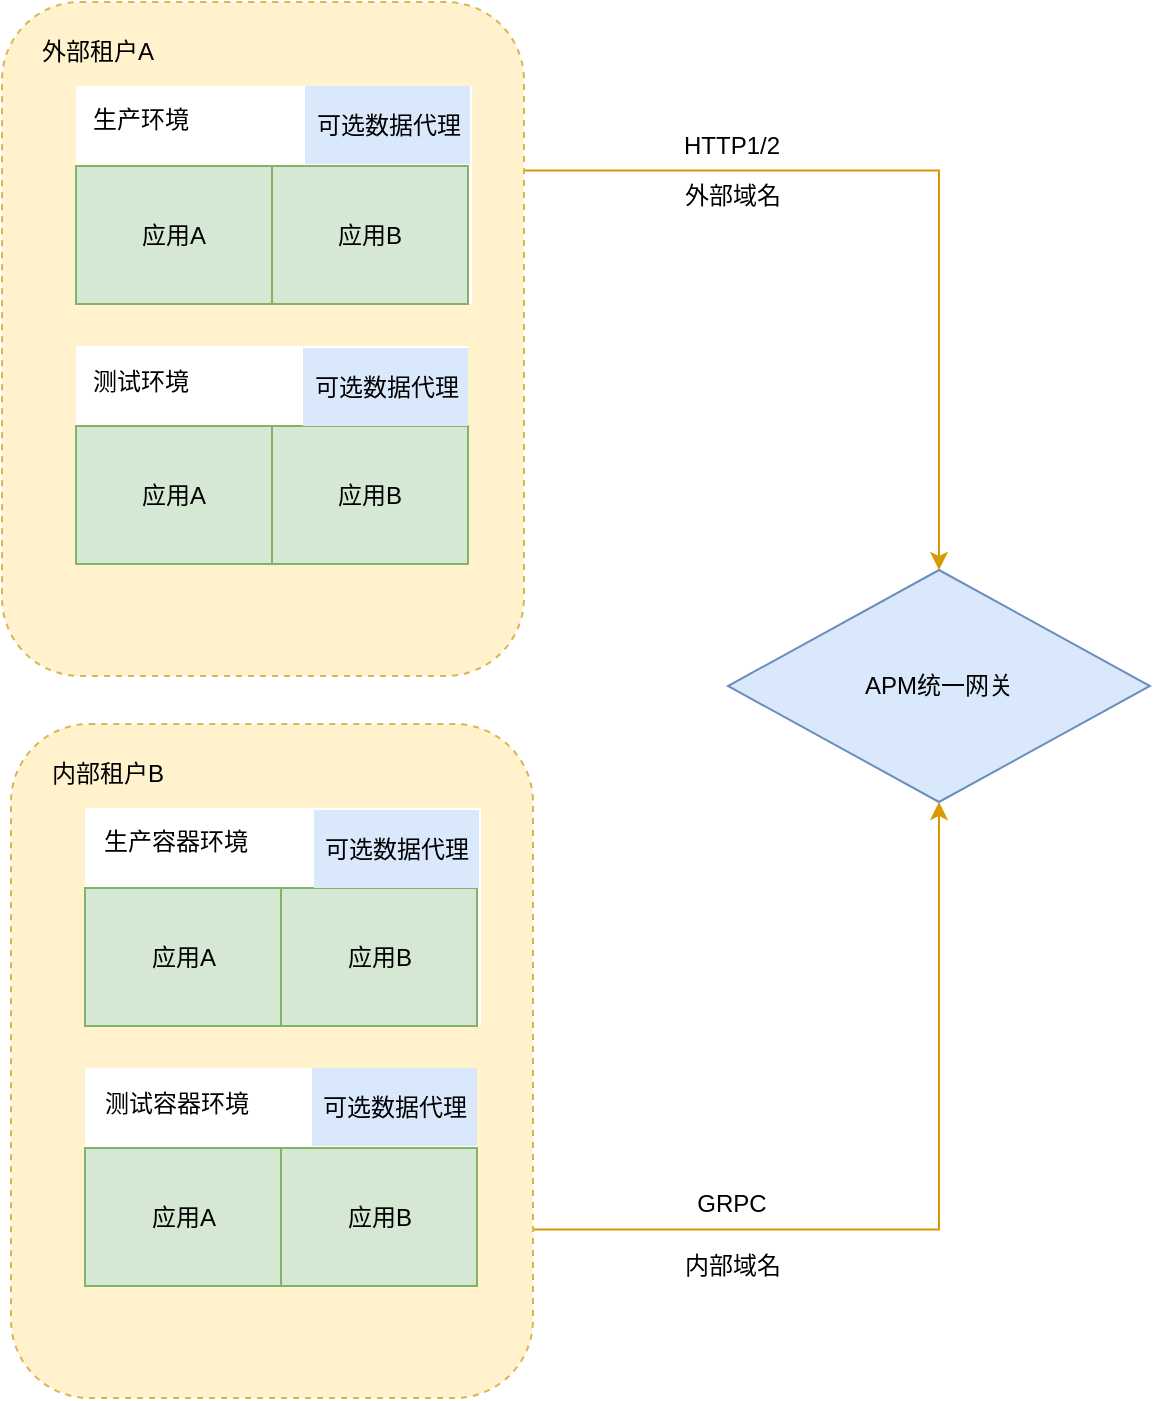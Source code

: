 <mxfile version="13.3.5" type="github">
  <diagram id="0NrC6wvXmRoMXOQYG1yM" name="Page-1">
    <mxGraphModel dx="1113" dy="779" grid="0" gridSize="10" guides="1" tooltips="1" connect="1" arrows="1" fold="1" page="1" pageScale="1" pageWidth="1169" pageHeight="1654" math="0" shadow="0">
      <root>
        <mxCell id="0" />
        <mxCell id="1" parent="0" />
        <mxCell id="763AEhenTR3sJmNBmj91-24" style="edgeStyle=orthogonalEdgeStyle;rounded=0;orthogonalLoop=1;jettySize=auto;html=1;exitX=1;exitY=0.25;exitDx=0;exitDy=0;entryX=0.5;entryY=0;entryDx=0;entryDy=0;fillColor=#ffe6cc;strokeColor=#d79b00;" edge="1" parent="1" source="763AEhenTR3sJmNBmj91-1" target="763AEhenTR3sJmNBmj91-23">
          <mxGeometry relative="1" as="geometry" />
        </mxCell>
        <mxCell id="763AEhenTR3sJmNBmj91-1" value="" style="rounded=1;whiteSpace=wrap;html=1;dashed=1;fillColor=#fff2cc;strokeColor=#d6b656;" vertex="1" parent="1">
          <mxGeometry x="119" y="319" width="261" height="337" as="geometry" />
        </mxCell>
        <mxCell id="763AEhenTR3sJmNBmj91-3" value="外部租户A" style="text;html=1;strokeColor=none;fillColor=none;align=center;verticalAlign=middle;whiteSpace=wrap;rounded=0;dashed=1;" vertex="1" parent="1">
          <mxGeometry x="136" y="334" width="62" height="20" as="geometry" />
        </mxCell>
        <mxCell id="763AEhenTR3sJmNBmj91-4" value="" style="rounded=0;whiteSpace=wrap;html=1;dashed=1;strokeColor=none;" vertex="1" parent="1">
          <mxGeometry x="156" y="361" width="198" height="109" as="geometry" />
        </mxCell>
        <mxCell id="763AEhenTR3sJmNBmj91-5" value="生产环境" style="text;html=1;strokeColor=none;fillColor=none;align=center;verticalAlign=middle;whiteSpace=wrap;rounded=0;dashed=1;" vertex="1" parent="1">
          <mxGeometry x="162" y="368" width="53" height="20" as="geometry" />
        </mxCell>
        <mxCell id="763AEhenTR3sJmNBmj91-6" value="" style="rounded=0;whiteSpace=wrap;html=1;dashed=1;strokeColor=none;" vertex="1" parent="1">
          <mxGeometry x="156" y="491" width="196" height="109" as="geometry" />
        </mxCell>
        <mxCell id="763AEhenTR3sJmNBmj91-7" value="测试环境" style="text;html=1;strokeColor=none;fillColor=none;align=center;verticalAlign=middle;whiteSpace=wrap;rounded=0;dashed=1;" vertex="1" parent="1">
          <mxGeometry x="162" y="499" width="53" height="20" as="geometry" />
        </mxCell>
        <mxCell id="763AEhenTR3sJmNBmj91-8" value="应用A" style="rounded=0;whiteSpace=wrap;html=1;fillColor=#d5e8d4;strokeColor=#82b366;" vertex="1" parent="1">
          <mxGeometry x="156" y="401" width="98" height="69" as="geometry" />
        </mxCell>
        <mxCell id="763AEhenTR3sJmNBmj91-10" value="应用B" style="rounded=0;whiteSpace=wrap;html=1;fillColor=#d5e8d4;strokeColor=#82b366;" vertex="1" parent="1">
          <mxGeometry x="254" y="401" width="98" height="69" as="geometry" />
        </mxCell>
        <mxCell id="763AEhenTR3sJmNBmj91-11" value="应用A" style="rounded=0;whiteSpace=wrap;html=1;fillColor=#d5e8d4;strokeColor=#82b366;" vertex="1" parent="1">
          <mxGeometry x="156" y="531" width="98" height="69" as="geometry" />
        </mxCell>
        <mxCell id="763AEhenTR3sJmNBmj91-12" value="应用B" style="rounded=0;whiteSpace=wrap;html=1;fillColor=#d5e8d4;strokeColor=#82b366;" vertex="1" parent="1">
          <mxGeometry x="254" y="531" width="98" height="69" as="geometry" />
        </mxCell>
        <mxCell id="763AEhenTR3sJmNBmj91-25" style="edgeStyle=orthogonalEdgeStyle;rounded=0;orthogonalLoop=1;jettySize=auto;html=1;exitX=1;exitY=0.75;exitDx=0;exitDy=0;entryX=0.5;entryY=1;entryDx=0;entryDy=0;fillColor=#ffe6cc;strokeColor=#d79b00;" edge="1" parent="1" source="763AEhenTR3sJmNBmj91-13" target="763AEhenTR3sJmNBmj91-23">
          <mxGeometry relative="1" as="geometry" />
        </mxCell>
        <mxCell id="763AEhenTR3sJmNBmj91-13" value="" style="rounded=1;whiteSpace=wrap;html=1;dashed=1;fillColor=#fff2cc;strokeColor=#d6b656;" vertex="1" parent="1">
          <mxGeometry x="123.5" y="680" width="261" height="337" as="geometry" />
        </mxCell>
        <mxCell id="763AEhenTR3sJmNBmj91-14" value="内部租户B" style="text;html=1;strokeColor=none;fillColor=none;align=center;verticalAlign=middle;whiteSpace=wrap;rounded=0;dashed=1;" vertex="1" parent="1">
          <mxGeometry x="140.5" y="695" width="61.5" height="20" as="geometry" />
        </mxCell>
        <mxCell id="763AEhenTR3sJmNBmj91-15" value="" style="rounded=0;whiteSpace=wrap;html=1;dashed=1;strokeColor=none;" vertex="1" parent="1">
          <mxGeometry x="160.5" y="722" width="198" height="109" as="geometry" />
        </mxCell>
        <mxCell id="763AEhenTR3sJmNBmj91-16" value="生产容器环境" style="text;html=1;strokeColor=none;fillColor=none;align=center;verticalAlign=middle;whiteSpace=wrap;rounded=0;dashed=1;" vertex="1" parent="1">
          <mxGeometry x="166.5" y="729" width="77.5" height="20" as="geometry" />
        </mxCell>
        <mxCell id="763AEhenTR3sJmNBmj91-17" value="" style="rounded=0;whiteSpace=wrap;html=1;dashed=1;strokeColor=none;" vertex="1" parent="1">
          <mxGeometry x="160.5" y="852" width="196" height="109" as="geometry" />
        </mxCell>
        <mxCell id="763AEhenTR3sJmNBmj91-18" value="测试容器环境" style="text;html=1;strokeColor=none;fillColor=none;align=center;verticalAlign=middle;whiteSpace=wrap;rounded=0;dashed=1;" vertex="1" parent="1">
          <mxGeometry x="166.5" y="860" width="78.5" height="20" as="geometry" />
        </mxCell>
        <mxCell id="763AEhenTR3sJmNBmj91-19" value="应用A" style="rounded=0;whiteSpace=wrap;html=1;fillColor=#d5e8d4;strokeColor=#82b366;" vertex="1" parent="1">
          <mxGeometry x="160.5" y="762" width="98" height="69" as="geometry" />
        </mxCell>
        <mxCell id="763AEhenTR3sJmNBmj91-20" value="应用B" style="rounded=0;whiteSpace=wrap;html=1;fillColor=#d5e8d4;strokeColor=#82b366;" vertex="1" parent="1">
          <mxGeometry x="258.5" y="762" width="98" height="69" as="geometry" />
        </mxCell>
        <mxCell id="763AEhenTR3sJmNBmj91-21" value="应用A" style="rounded=0;whiteSpace=wrap;html=1;fillColor=#d5e8d4;strokeColor=#82b366;" vertex="1" parent="1">
          <mxGeometry x="160.5" y="892" width="98" height="69" as="geometry" />
        </mxCell>
        <mxCell id="763AEhenTR3sJmNBmj91-22" value="应用B" style="rounded=0;whiteSpace=wrap;html=1;fillColor=#d5e8d4;strokeColor=#82b366;" vertex="1" parent="1">
          <mxGeometry x="258.5" y="892" width="98" height="69" as="geometry" />
        </mxCell>
        <mxCell id="763AEhenTR3sJmNBmj91-23" value="APM统一网关" style="rhombus;whiteSpace=wrap;html=1;fillColor=#dae8fc;strokeColor=#6c8ebf;" vertex="1" parent="1">
          <mxGeometry x="482" y="603" width="211" height="116" as="geometry" />
        </mxCell>
        <mxCell id="763AEhenTR3sJmNBmj91-26" value="HTTP1/2" style="text;html=1;strokeColor=none;fillColor=none;align=center;verticalAlign=middle;whiteSpace=wrap;rounded=0;" vertex="1" parent="1">
          <mxGeometry x="464" y="381" width="40" height="20" as="geometry" />
        </mxCell>
        <mxCell id="763AEhenTR3sJmNBmj91-27" value="外部域名" style="text;html=1;strokeColor=none;fillColor=none;align=center;verticalAlign=middle;whiteSpace=wrap;rounded=0;" vertex="1" parent="1">
          <mxGeometry x="457.5" y="405.5" width="53" height="20" as="geometry" />
        </mxCell>
        <mxCell id="763AEhenTR3sJmNBmj91-31" value="GRPC" style="text;html=1;strokeColor=none;fillColor=none;align=center;verticalAlign=middle;whiteSpace=wrap;rounded=0;" vertex="1" parent="1">
          <mxGeometry x="464" y="910" width="40" height="20" as="geometry" />
        </mxCell>
        <mxCell id="763AEhenTR3sJmNBmj91-32" value="内部域名" style="text;html=1;strokeColor=none;fillColor=none;align=center;verticalAlign=middle;whiteSpace=wrap;rounded=0;" vertex="1" parent="1">
          <mxGeometry x="457.5" y="941" width="53" height="20" as="geometry" />
        </mxCell>
        <mxCell id="763AEhenTR3sJmNBmj91-33" value="可选数据代理" style="rounded=0;whiteSpace=wrap;html=1;fillColor=#dae8fc;strokeColor=none;" vertex="1" parent="1">
          <mxGeometry x="270.5" y="361" width="82.5" height="39" as="geometry" />
        </mxCell>
        <mxCell id="763AEhenTR3sJmNBmj91-34" value="可选数据代理" style="rounded=0;whiteSpace=wrap;html=1;fillColor=#dae8fc;strokeColor=none;" vertex="1" parent="1">
          <mxGeometry x="269.5" y="492" width="82.5" height="39" as="geometry" />
        </mxCell>
        <mxCell id="763AEhenTR3sJmNBmj91-35" value="可选数据代理" style="rounded=0;whiteSpace=wrap;html=1;fillColor=#dae8fc;strokeColor=none;" vertex="1" parent="1">
          <mxGeometry x="275" y="723" width="82.5" height="39" as="geometry" />
        </mxCell>
        <mxCell id="763AEhenTR3sJmNBmj91-36" value="可选数据代理" style="rounded=0;whiteSpace=wrap;html=1;fillColor=#dae8fc;strokeColor=none;" vertex="1" parent="1">
          <mxGeometry x="274" y="852" width="82.5" height="39" as="geometry" />
        </mxCell>
      </root>
    </mxGraphModel>
  </diagram>
</mxfile>
